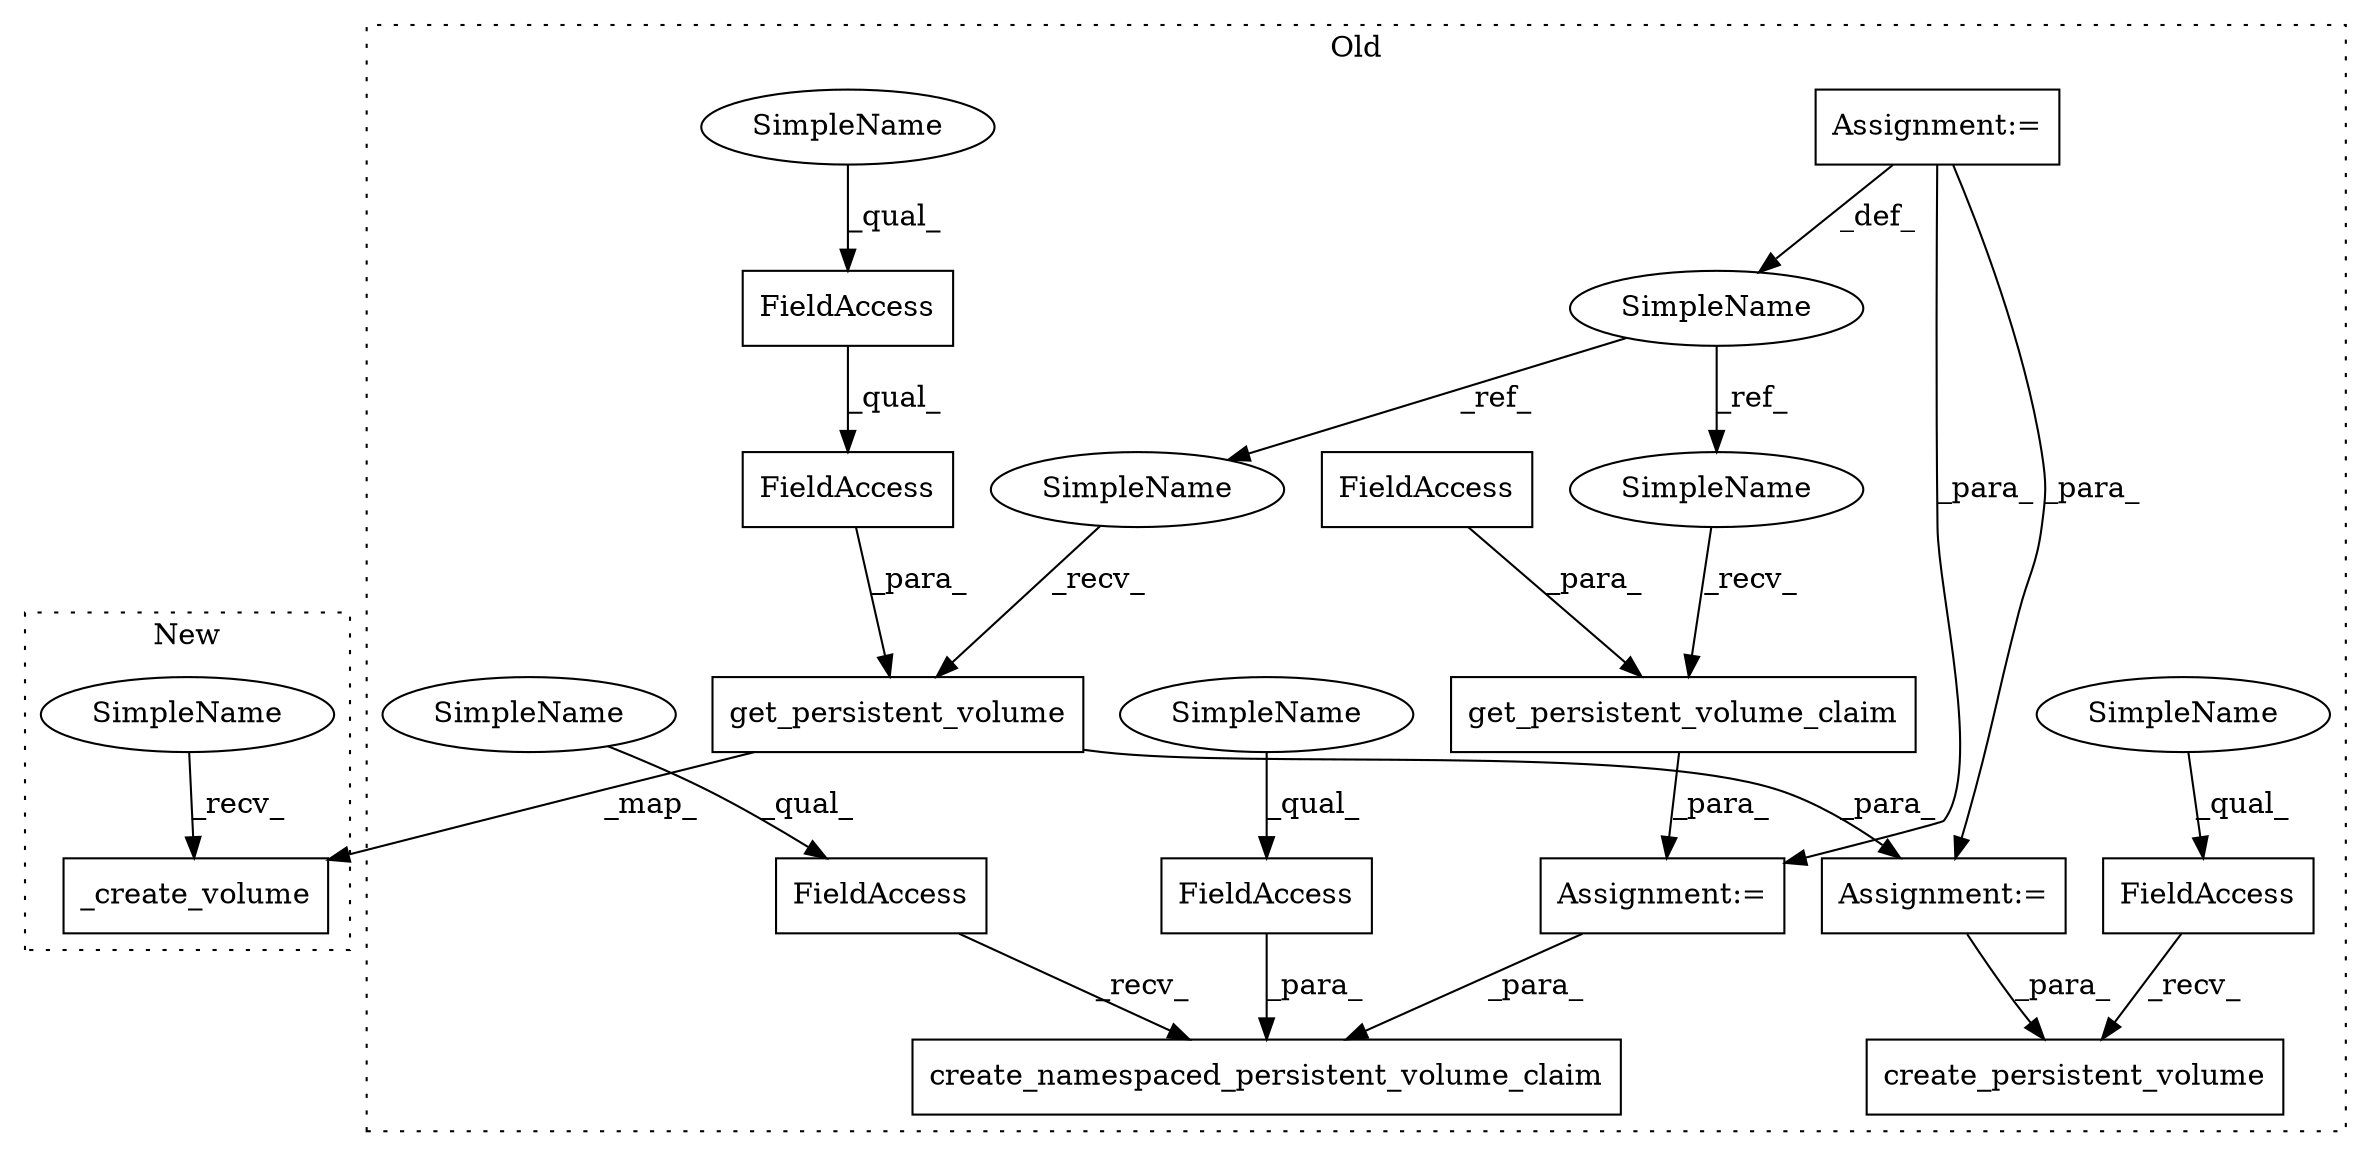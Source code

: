 digraph G {
subgraph cluster0 {
1 [label="get_persistent_volume" a="32" s="7763,7843" l="22,1" shape="box"];
3 [label="create_persistent_volume" a="32" s="7859,7888" l="25,1" shape="box"];
4 [label="FieldAccess" a="22" s="7850" l="8" shape="box"];
5 [label="FieldAccess" a="22" s="8042" l="14" shape="box"];
6 [label="create_namespaced_persistent_volume_claim" a="32" s="8000,8067" l="42,1" shape="box"];
7 [label="get_persistent_volume_claim" a="32" s="7925,7984" l="28,1" shape="box"];
8 [label="FieldAccess" a="22" s="7953" l="31" shape="box"];
9 [label="FieldAccess" a="22" s="7817" l="26" shape="box"];
10 [label="FieldAccess" a="22" s="7817" l="17" shape="box"];
11 [label="FieldAccess" a="22" s="7991" l="8" shape="box"];
12 [label="SimpleName" a="42" s="7715" l="18" shape="ellipse"];
13 [label="Assignment:=" a="7" s="7715" l="18" shape="box"];
14 [label="Assignment:=" a="7" s="7905" l="1" shape="box"];
15 [label="Assignment:=" a="7" s="7743" l="1" shape="box"];
16 [label="SimpleName" a="42" s="8042" l="4" shape="ellipse"];
17 [label="SimpleName" a="42" s="7850" l="4" shape="ellipse"];
18 [label="SimpleName" a="42" s="7991" l="4" shape="ellipse"];
19 [label="SimpleName" a="42" s="7817" l="4" shape="ellipse"];
20 [label="SimpleName" a="42" s="7744" l="18" shape="ellipse"];
21 [label="SimpleName" a="42" s="7906" l="18" shape="ellipse"];
label = "Old";
style="dotted";
}
subgraph cluster1 {
2 [label="_create_volume" a="32" s="7060,7106" l="15,1" shape="box"];
22 [label="SimpleName" a="42" s="7055" l="4" shape="ellipse"];
label = "New";
style="dotted";
}
1 -> 15 [label="_para_"];
1 -> 2 [label="_map_"];
4 -> 3 [label="_recv_"];
5 -> 6 [label="_para_"];
7 -> 14 [label="_para_"];
8 -> 7 [label="_para_"];
9 -> 1 [label="_para_"];
10 -> 9 [label="_qual_"];
11 -> 6 [label="_recv_"];
12 -> 20 [label="_ref_"];
12 -> 21 [label="_ref_"];
13 -> 12 [label="_def_"];
13 -> 15 [label="_para_"];
13 -> 14 [label="_para_"];
14 -> 6 [label="_para_"];
15 -> 3 [label="_para_"];
16 -> 5 [label="_qual_"];
17 -> 4 [label="_qual_"];
18 -> 11 [label="_qual_"];
19 -> 10 [label="_qual_"];
20 -> 1 [label="_recv_"];
21 -> 7 [label="_recv_"];
22 -> 2 [label="_recv_"];
}